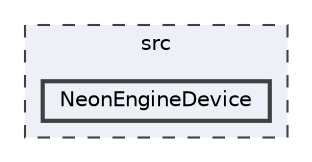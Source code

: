 digraph "src/NeonEngineDevice"
{
 // LATEX_PDF_SIZE
  bgcolor="transparent";
  edge [fontname=Helvetica,fontsize=10,labelfontname=Helvetica,labelfontsize=10];
  node [fontname=Helvetica,fontsize=10,shape=box,height=0.2,width=0.4];
  compound=true
  subgraph clusterdir_68267d1309a1af8e8297ef4c3efbcdba {
    graph [ bgcolor="#edf0f7", pencolor="grey25", label="src", fontname=Helvetica,fontsize=10 style="filled,dashed", URL="dir_68267d1309a1af8e8297ef4c3efbcdba.html",tooltip=""]
  dir_bd549eeb932ab467d4032a8001575691 [label="NeonEngineDevice", fillcolor="#edf0f7", color="grey25", style="filled,bold", URL="dir_bd549eeb932ab467d4032a8001575691.html",tooltip=""];
  }
}
